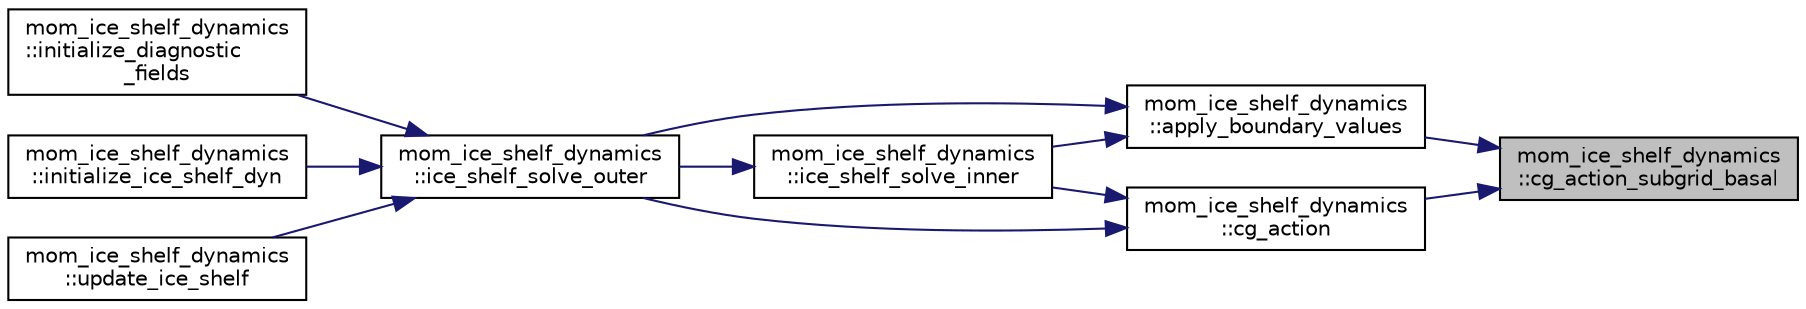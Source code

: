 digraph "mom_ice_shelf_dynamics::cg_action_subgrid_basal"
{
 // INTERACTIVE_SVG=YES
 // LATEX_PDF_SIZE
  edge [fontname="Helvetica",fontsize="10",labelfontname="Helvetica",labelfontsize="10"];
  node [fontname="Helvetica",fontsize="10",shape=record];
  rankdir="RL";
  Node1 [label="mom_ice_shelf_dynamics\l::cg_action_subgrid_basal",height=0.2,width=0.4,color="black", fillcolor="grey75", style="filled", fontcolor="black",tooltip=" "];
  Node1 -> Node2 [dir="back",color="midnightblue",fontsize="10",style="solid",fontname="Helvetica"];
  Node2 [label="mom_ice_shelf_dynamics\l::apply_boundary_values",height=0.2,width=0.4,color="black", fillcolor="white", style="filled",URL="$namespacemom__ice__shelf__dynamics.html#a80832e49ec6ba0f5061a95dfad0275b8",tooltip=" "];
  Node2 -> Node3 [dir="back",color="midnightblue",fontsize="10",style="solid",fontname="Helvetica"];
  Node3 [label="mom_ice_shelf_dynamics\l::ice_shelf_solve_inner",height=0.2,width=0.4,color="black", fillcolor="white", style="filled",URL="$namespacemom__ice__shelf__dynamics.html#ad90fe54af0b51e4b6e6adf069c7155ec",tooltip=" "];
  Node3 -> Node4 [dir="back",color="midnightblue",fontsize="10",style="solid",fontname="Helvetica"];
  Node4 [label="mom_ice_shelf_dynamics\l::ice_shelf_solve_outer",height=0.2,width=0.4,color="black", fillcolor="white", style="filled",URL="$namespacemom__ice__shelf__dynamics.html#a4401e1ab9adde64c413a355641dc570b",tooltip=" "];
  Node4 -> Node5 [dir="back",color="midnightblue",fontsize="10",style="solid",fontname="Helvetica"];
  Node5 [label="mom_ice_shelf_dynamics\l::initialize_diagnostic\l_fields",height=0.2,width=0.4,color="black", fillcolor="white", style="filled",URL="$namespacemom__ice__shelf__dynamics.html#a65c987944c65ba5ab4c88ce809698a88",tooltip=" "];
  Node4 -> Node6 [dir="back",color="midnightblue",fontsize="10",style="solid",fontname="Helvetica"];
  Node6 [label="mom_ice_shelf_dynamics\l::initialize_ice_shelf_dyn",height=0.2,width=0.4,color="black", fillcolor="white", style="filled",URL="$namespacemom__ice__shelf__dynamics.html#a214304391d90b046fd3756249be46afb",tooltip="Initializes shelf model data, parameters and diagnostics."];
  Node4 -> Node7 [dir="back",color="midnightblue",fontsize="10",style="solid",fontname="Helvetica"];
  Node7 [label="mom_ice_shelf_dynamics\l::update_ice_shelf",height=0.2,width=0.4,color="black", fillcolor="white", style="filled",URL="$namespacemom__ice__shelf__dynamics.html#adb908b77efa101749be0be069916139c",tooltip="This subroutine updates the ice shelf velocities, mass, stresses and properties due to the ice shelf ..."];
  Node2 -> Node4 [dir="back",color="midnightblue",fontsize="10",style="solid",fontname="Helvetica"];
  Node1 -> Node8 [dir="back",color="midnightblue",fontsize="10",style="solid",fontname="Helvetica"];
  Node8 [label="mom_ice_shelf_dynamics\l::cg_action",height=0.2,width=0.4,color="black", fillcolor="white", style="filled",URL="$namespacemom__ice__shelf__dynamics.html#ad0df9a4e6af446d7fab86850cc5d464e",tooltip=" "];
  Node8 -> Node3 [dir="back",color="midnightblue",fontsize="10",style="solid",fontname="Helvetica"];
  Node8 -> Node4 [dir="back",color="midnightblue",fontsize="10",style="solid",fontname="Helvetica"];
}
